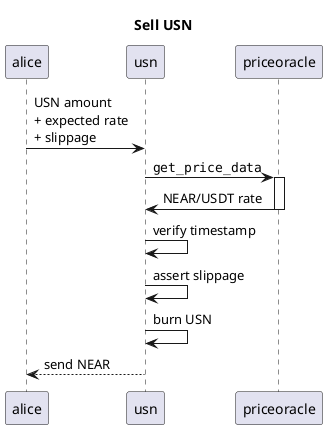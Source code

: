 @startuml

title Sell USN

alice -> usn: USN amount\n+ expected rate\n+ slippage

usn -> priceoracle: ""get_price_data""
activate priceoracle
usn <- priceoracle: NEAR/USDT rate
deactivate priceoracle
usn -> usn: verify timestamp

usn -> usn: assert slippage
usn -> usn: burn USN
alice <-- usn: send NEAR
@enduml
